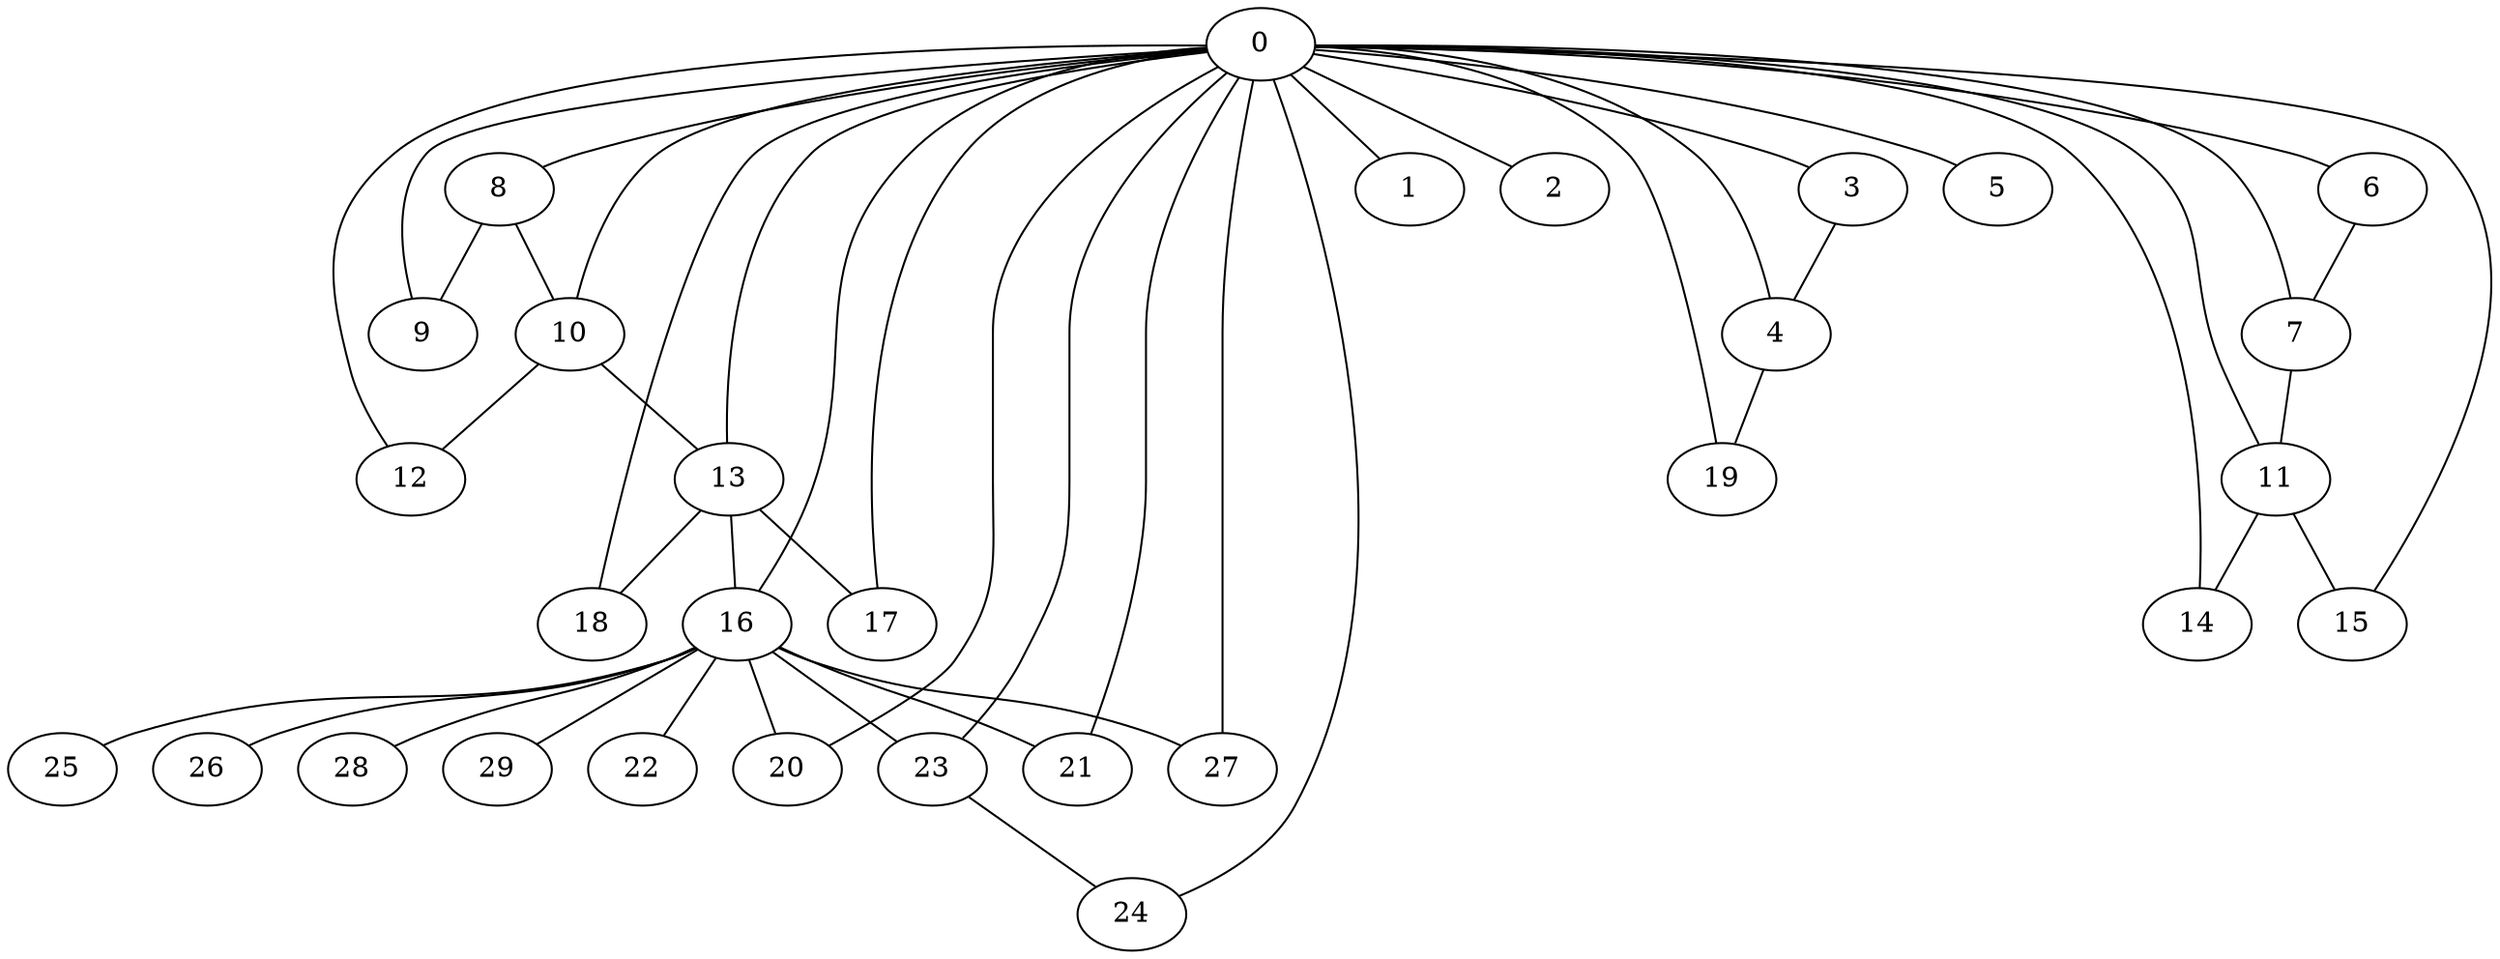 graph G {
   8 -- 9
   8 -- 10
   0 -- 9
   0 -- 1
   0 -- 2
   0 -- 3
   0 -- 4
   0 -- 5
   0 -- 6
   0 -- 7
   0 -- 8
   0 -- 10
   0 -- 12
   0 -- 11
   0 -- 14
   0 -- 13
   0 -- 15
   0 -- 18
   0 -- 16
   0 -- 20
   0 -- 23
   0 -- 21
   0 -- 17
   0 -- 19
   0 -- 24
   0 -- 27
   3 -- 4
   4 -- 19
   6 -- 7
   7 -- 11
   10 -- 12
   10 -- 13
   11 -- 15
   11 -- 14
   13 -- 18
   13 -- 16
   13 -- 17
   16 -- 21
   16 -- 20
   16 -- 22
   16 -- 23
   16 -- 25
   16 -- 26
   16 -- 27
   16 -- 28
   16 -- 29
   23 -- 24
}
